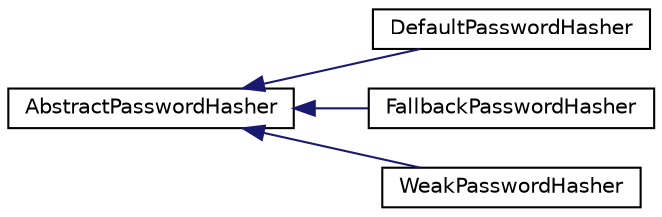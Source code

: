 digraph "Graphical Class Hierarchy"
{
  edge [fontname="Helvetica",fontsize="10",labelfontname="Helvetica",labelfontsize="10"];
  node [fontname="Helvetica",fontsize="10",shape=record];
  rankdir="LR";
  Node1 [label="AbstractPasswordHasher",height=0.2,width=0.4,color="black", fillcolor="white", style="filled",URL="$class_cake_1_1_auth_1_1_abstract_password_hasher.html"];
  Node1 -> Node2 [dir="back",color="midnightblue",fontsize="10",style="solid",fontname="Helvetica"];
  Node2 [label="DefaultPasswordHasher",height=0.2,width=0.4,color="black", fillcolor="white", style="filled",URL="$class_cake_1_1_auth_1_1_default_password_hasher.html"];
  Node1 -> Node3 [dir="back",color="midnightblue",fontsize="10",style="solid",fontname="Helvetica"];
  Node3 [label="FallbackPasswordHasher",height=0.2,width=0.4,color="black", fillcolor="white", style="filled",URL="$class_cake_1_1_auth_1_1_fallback_password_hasher.html"];
  Node1 -> Node4 [dir="back",color="midnightblue",fontsize="10",style="solid",fontname="Helvetica"];
  Node4 [label="WeakPasswordHasher",height=0.2,width=0.4,color="black", fillcolor="white", style="filled",URL="$class_cake_1_1_auth_1_1_weak_password_hasher.html"];
}
